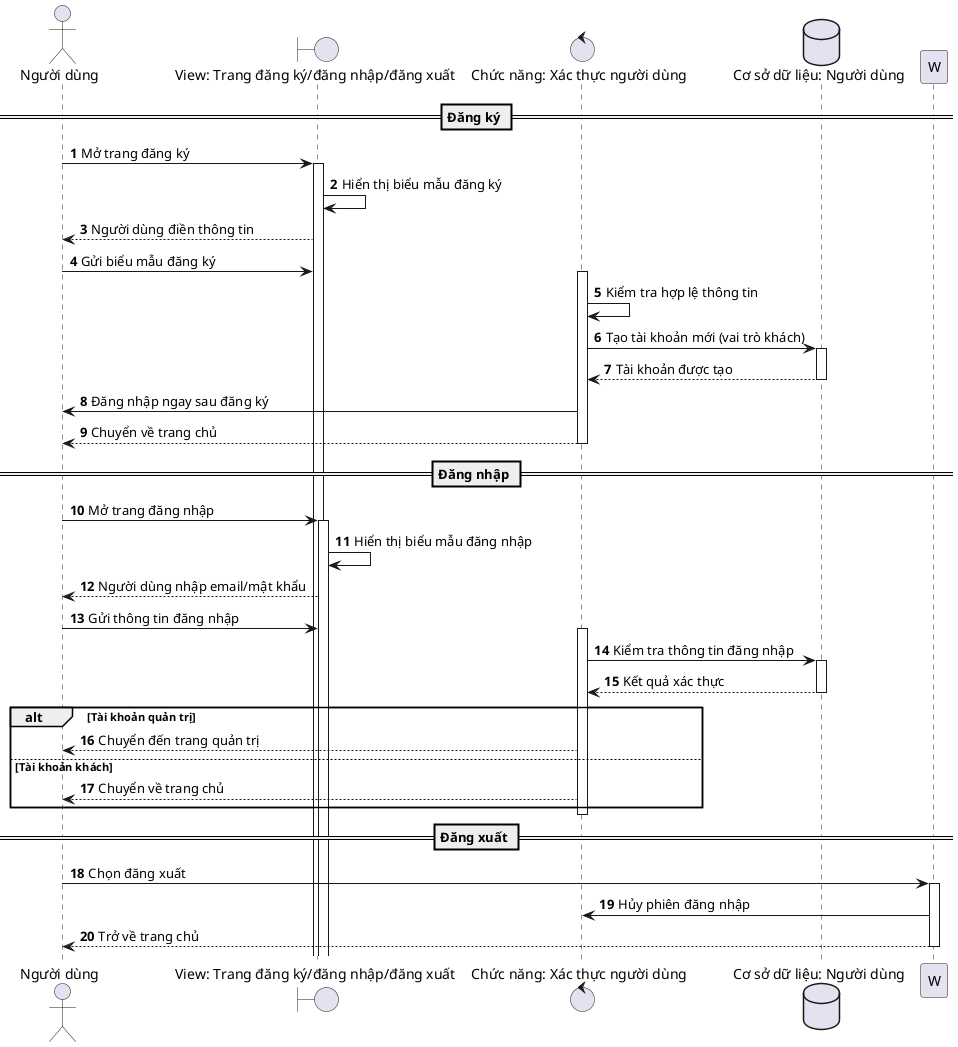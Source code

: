 @startuml
autonumber
actor N as "Người dùng"
boundary V as "View: Trang đăng ký/đăng nhập/đăng xuất"
control A as "Chức năng: Xác thực người dùng"
database U as "Cơ sở dữ liệu: Người dùng"

== Đăng ký ==
N -> V : Mở trang đăng ký
activate V
V -> V : Hiển thị biểu mẫu đăng ký
V --> N : Người dùng điền thông tin
N -> V : Gửi biểu mẫu đăng ký
activate A
A -> A : Kiểm tra hợp lệ thông tin
A -> U : Tạo tài khoản mới (vai trò khách)
activate U
U --> A : Tài khoản được tạo
deactivate U
A -> N : Đăng nhập ngay sau đăng ký
A --> N : Chuyển về trang chủ
deactivate A

== Đăng nhập ==
N -> V : Mở trang đăng nhập
activate V
V -> V : Hiển thị biểu mẫu đăng nhập
V --> N : Người dùng nhập email/mật khẩu
N -> V : Gửi thông tin đăng nhập
activate A
A -> U : Kiểm tra thông tin đăng nhập
activate U
U --> A : Kết quả xác thực
deactivate U
alt Tài khoản quản trị
  A --> N : Chuyển đến trang quản trị
else Tài khoản khách
  A --> N : Chuyển về trang chủ
end
deactivate A

== Đăng xuất ==
N -> W : Chọn đăng xuất
activate W
W -> A : Hủy phiên đăng nhập
W --> N : Trở về trang chủ
deactivate W
@enduml